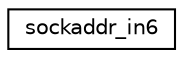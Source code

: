 digraph G
{
  edge [fontname="Helvetica",fontsize="10",labelfontname="Helvetica",labelfontsize="10"];
  node [fontname="Helvetica",fontsize="10",shape=record];
  rankdir="LR";
  Node1 [label="sockaddr_in6",height=0.2,width=0.4,color="black", fillcolor="white", style="filled",URL="$structsockaddr__in6.html"];
}
